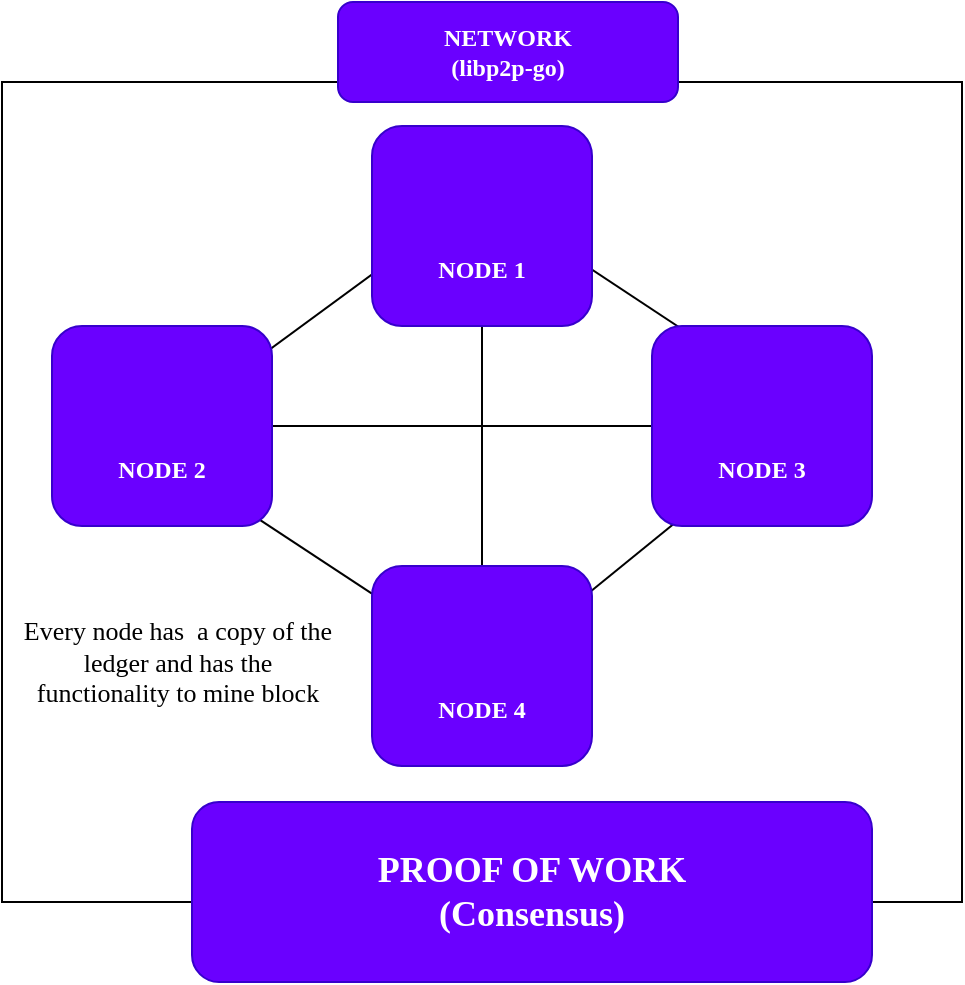 <mxfile version="13.7.9" type="device"><diagram id="hGEj6fRveR1jkrfDElzP" name="Page-1"><mxGraphModel dx="211" dy="548" grid="1" gridSize="10" guides="1" tooltips="1" connect="1" arrows="1" fold="1" page="1" pageScale="1" pageWidth="827" pageHeight="1169" math="0" shadow="0"><root><mxCell id="0"/><mxCell id="1" parent="0"/><mxCell id="s-3RS2ufpoJ4onMgxqDc-1" value="" style="endArrow=none;html=1;fontFamily=Tahoma;fontColor=none;entryX=0.5;entryY=1;entryDx=0;entryDy=0;" edge="1" parent="1" target="s-3RS2ufpoJ4onMgxqDc-15"><mxGeometry width="50" height="50" relative="1" as="geometry"><mxPoint x="1202" y="260" as="sourcePoint"/><mxPoint x="1240" y="180" as="targetPoint"/></mxGeometry></mxCell><mxCell id="s-3RS2ufpoJ4onMgxqDc-2" value="" style="endArrow=none;html=1;fontFamily=Tahoma;fontColor=none;" edge="1" parent="1"><mxGeometry width="50" height="50" relative="1" as="geometry"><mxPoint x="1202" y="360" as="sourcePoint"/><mxPoint x="1202" y="250" as="targetPoint"/></mxGeometry></mxCell><mxCell id="s-3RS2ufpoJ4onMgxqDc-3" value="" style="endArrow=none;html=1;fontFamily=Tahoma;fontColor=none;entryX=0;entryY=0.5;entryDx=0;entryDy=0;" edge="1" parent="1" target="s-3RS2ufpoJ4onMgxqDc-15"><mxGeometry width="50" height="50" relative="1" as="geometry"><mxPoint x="1060" y="250" as="sourcePoint"/><mxPoint x="1100" y="200" as="targetPoint"/></mxGeometry></mxCell><mxCell id="s-3RS2ufpoJ4onMgxqDc-4" value="" style="endArrow=none;html=1;fontFamily=Tahoma;fontColor=none;exitX=1;exitY=0.5;exitDx=0;exitDy=0;entryX=0;entryY=0.5;entryDx=0;entryDy=0;" edge="1" parent="1" source="s-3RS2ufpoJ4onMgxqDc-12" target="s-3RS2ufpoJ4onMgxqDc-14"><mxGeometry width="50" height="50" relative="1" as="geometry"><mxPoint x="1070" y="300" as="sourcePoint"/><mxPoint x="1120" y="250" as="targetPoint"/></mxGeometry></mxCell><mxCell id="s-3RS2ufpoJ4onMgxqDc-5" value="" style="endArrow=none;html=1;fontFamily=Tahoma;fontColor=none;entryX=1;entryY=0.5;entryDx=0;entryDy=0;exitX=0.5;exitY=0;exitDx=0;exitDy=0;" edge="1" parent="1" source="s-3RS2ufpoJ4onMgxqDc-14" target="s-3RS2ufpoJ4onMgxqDc-15"><mxGeometry width="50" height="50" relative="1" as="geometry"><mxPoint x="1220" y="210" as="sourcePoint"/><mxPoint x="1270" y="160" as="targetPoint"/></mxGeometry></mxCell><mxCell id="s-3RS2ufpoJ4onMgxqDc-6" value="" style="endArrow=none;html=1;fontFamily=Tahoma;fontColor=none;exitX=1;exitY=0.25;exitDx=0;exitDy=0;entryX=0.25;entryY=1;entryDx=0;entryDy=0;" edge="1" parent="1" source="s-3RS2ufpoJ4onMgxqDc-13" target="s-3RS2ufpoJ4onMgxqDc-14"><mxGeometry width="50" height="50" relative="1" as="geometry"><mxPoint x="1230" y="380" as="sourcePoint"/><mxPoint x="1280" y="330" as="targetPoint"/></mxGeometry></mxCell><mxCell id="s-3RS2ufpoJ4onMgxqDc-7" value="" style="endArrow=none;html=1;fontFamily=Tahoma;fontColor=none;exitX=0.75;exitY=1;exitDx=0;exitDy=0;" edge="1" parent="1" source="s-3RS2ufpoJ4onMgxqDc-12" target="s-3RS2ufpoJ4onMgxqDc-13"><mxGeometry width="50" height="50" relative="1" as="geometry"><mxPoint x="1080" y="310" as="sourcePoint"/><mxPoint x="1030" y="360" as="targetPoint"/></mxGeometry></mxCell><mxCell id="s-3RS2ufpoJ4onMgxqDc-8" value="&lt;br&gt;&lt;br&gt;&lt;br&gt;NODE 4" style="rounded=1;whiteSpace=wrap;html=1;strokeColor=#3700CC;fillColor=#6a00ff;fontFamily=Tahoma;fontColor=#ffffff;fontStyle=1" vertex="1" parent="1"><mxGeometry x="1147" y="332" width="110" height="100" as="geometry"/></mxCell><mxCell id="s-3RS2ufpoJ4onMgxqDc-9" value="&lt;br&gt;&lt;br&gt;&lt;br&gt;NODE 3" style="rounded=1;whiteSpace=wrap;html=1;strokeColor=#3700CC;fillColor=#6a00ff;fontFamily=Tahoma;fontColor=#ffffff;fontStyle=1" vertex="1" parent="1"><mxGeometry x="1287" y="212" width="110" height="100" as="geometry"/></mxCell><mxCell id="s-3RS2ufpoJ4onMgxqDc-10" value="&lt;br&gt;&lt;br&gt;&lt;br&gt;NODE 2" style="rounded=1;whiteSpace=wrap;html=1;strokeColor=#3700CC;fillColor=#6a00ff;fontFamily=Tahoma;fontColor=#ffffff;fontStyle=1" vertex="1" parent="1"><mxGeometry x="987" y="212" width="110" height="100" as="geometry"/></mxCell><mxCell id="s-3RS2ufpoJ4onMgxqDc-11" value="&lt;br&gt;&lt;br&gt;&lt;br&gt;NODE 1" style="rounded=1;whiteSpace=wrap;html=1;strokeColor=#3700CC;fillColor=#6a00ff;fontFamily=Tahoma;fontColor=#ffffff;fontStyle=1" vertex="1" parent="1"><mxGeometry x="1147" y="112" width="110" height="100" as="geometry"/></mxCell><mxCell id="s-3RS2ufpoJ4onMgxqDc-12" value="" style="shape=image;html=1;verticalAlign=top;verticalLabelPosition=bottom;labelBackgroundColor=#ffffff;imageAspect=0;aspect=fixed;image=https://cdn1.iconfinder.com/data/icons/multimedia-and-interface-flat-style-1/32/Multimedia_Computer_multimedia_mac_display-128.png;strokeColor=#000000;fillColor=none;gradientColor=#ffffff;fontFamily=Tahoma;fontColor=none;" vertex="1" parent="1"><mxGeometry x="1020" y="240" width="44" height="44" as="geometry"/></mxCell><mxCell id="s-3RS2ufpoJ4onMgxqDc-13" value="" style="shape=image;html=1;verticalAlign=top;verticalLabelPosition=bottom;labelBackgroundColor=#ffffff;imageAspect=0;aspect=fixed;image=https://cdn1.iconfinder.com/data/icons/multimedia-and-interface-flat-style-1/32/Multimedia_Computer_multimedia_mac_display-128.png;strokeColor=#000000;fillColor=none;gradientColor=#ffffff;fontFamily=Tahoma;fontColor=none;" vertex="1" parent="1"><mxGeometry x="1180" y="360" width="44" height="44" as="geometry"/></mxCell><mxCell id="s-3RS2ufpoJ4onMgxqDc-14" value="" style="shape=image;html=1;verticalAlign=top;verticalLabelPosition=bottom;labelBackgroundColor=#ffffff;imageAspect=0;aspect=fixed;image=https://cdn1.iconfinder.com/data/icons/multimedia-and-interface-flat-style-1/32/Multimedia_Computer_multimedia_mac_display-128.png;strokeColor=#000000;fillColor=none;gradientColor=#ffffff;fontFamily=Tahoma;fontColor=none;" vertex="1" parent="1"><mxGeometry x="1320" y="240" width="44" height="44" as="geometry"/></mxCell><mxCell id="s-3RS2ufpoJ4onMgxqDc-15" value="" style="shape=image;html=1;verticalAlign=top;verticalLabelPosition=bottom;labelBackgroundColor=#ffffff;imageAspect=0;aspect=fixed;image=https://cdn1.iconfinder.com/data/icons/multimedia-and-interface-flat-style-1/32/Multimedia_Computer_multimedia_mac_display-128.png;strokeColor=#000000;fillColor=none;gradientColor=#ffffff;fontFamily=Tahoma;fontColor=none;" vertex="1" parent="1"><mxGeometry x="1180" y="140" width="44" height="44" as="geometry"/></mxCell><mxCell id="s-3RS2ufpoJ4onMgxqDc-16" value="" style="rounded=0;whiteSpace=wrap;html=1;strokeColor=#000000;fillColor=none;gradientColor=#ffffff;fontFamily=Tahoma;fontSize=22;fontColor=none;" vertex="1" parent="1"><mxGeometry x="962" y="90" width="480" height="410" as="geometry"/></mxCell><mxCell id="s-3RS2ufpoJ4onMgxqDc-17" value="&lt;b&gt;NETWORK&lt;br&gt;(libp2p-go)&lt;br&gt;&lt;/b&gt;" style="rounded=1;whiteSpace=wrap;html=1;strokeColor=#3700CC;fillColor=#6a00ff;fontFamily=Tahoma;fontColor=#ffffff;" vertex="1" parent="1"><mxGeometry x="1130" y="50" width="170" height="50" as="geometry"/></mxCell><mxCell id="s-3RS2ufpoJ4onMgxqDc-18" value="PROOF OF WORK&lt;br style=&quot;font-size: 18px;&quot;&gt;(Consensus)" style="rounded=1;whiteSpace=wrap;html=1;strokeColor=#3700CC;fillColor=#6a00ff;fontFamily=Tahoma;fontSize=18;fontColor=#ffffff;fontStyle=1" vertex="1" parent="1"><mxGeometry x="1057" y="450" width="340" height="90" as="geometry"/></mxCell><mxCell id="s-3RS2ufpoJ4onMgxqDc-19" value="&lt;font style=&quot;font-size: 13px;&quot;&gt;Every node has&amp;nbsp; a copy of the ledger and has the functionality to mine block&lt;/font&gt;" style="text;html=1;strokeColor=none;fillColor=none;align=center;verticalAlign=middle;whiteSpace=wrap;rounded=0;fontFamily=Tahoma;fontSize=13;fontColor=none;" vertex="1" parent="1"><mxGeometry x="970" y="370" width="160" height="20" as="geometry"/></mxCell></root></mxGraphModel></diagram></mxfile>